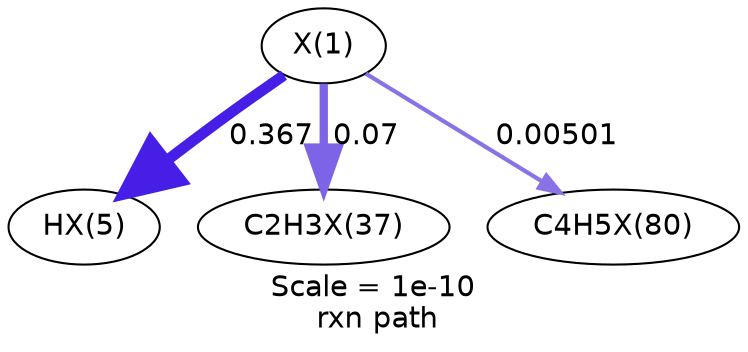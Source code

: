 digraph reaction_paths {
center=1;
s32 -> s33[fontname="Helvetica", style="setlinewidth(5.24)", arrowsize=2.62, color="0.7, 0.867, 0.9"
, label=" 0.367"];
s32 -> s34[fontname="Helvetica", style="setlinewidth(3.99)", arrowsize=2, color="0.7, 0.57, 0.9"
, label=" 0.07"];
s32 -> s36[fontname="Helvetica", style="setlinewidth(2)", arrowsize=1, color="0.7, 0.505, 0.9"
, label=" 0.00501"];
s32 [ fontname="Helvetica", label="X(1)"];
s33 [ fontname="Helvetica", label="HX(5)"];
s34 [ fontname="Helvetica", label="C2H3X(37)"];
s36 [ fontname="Helvetica", label="C4H5X(80)"];
 label = "Scale = 1e-10\l rxn path";
 fontname = "Helvetica";
}
